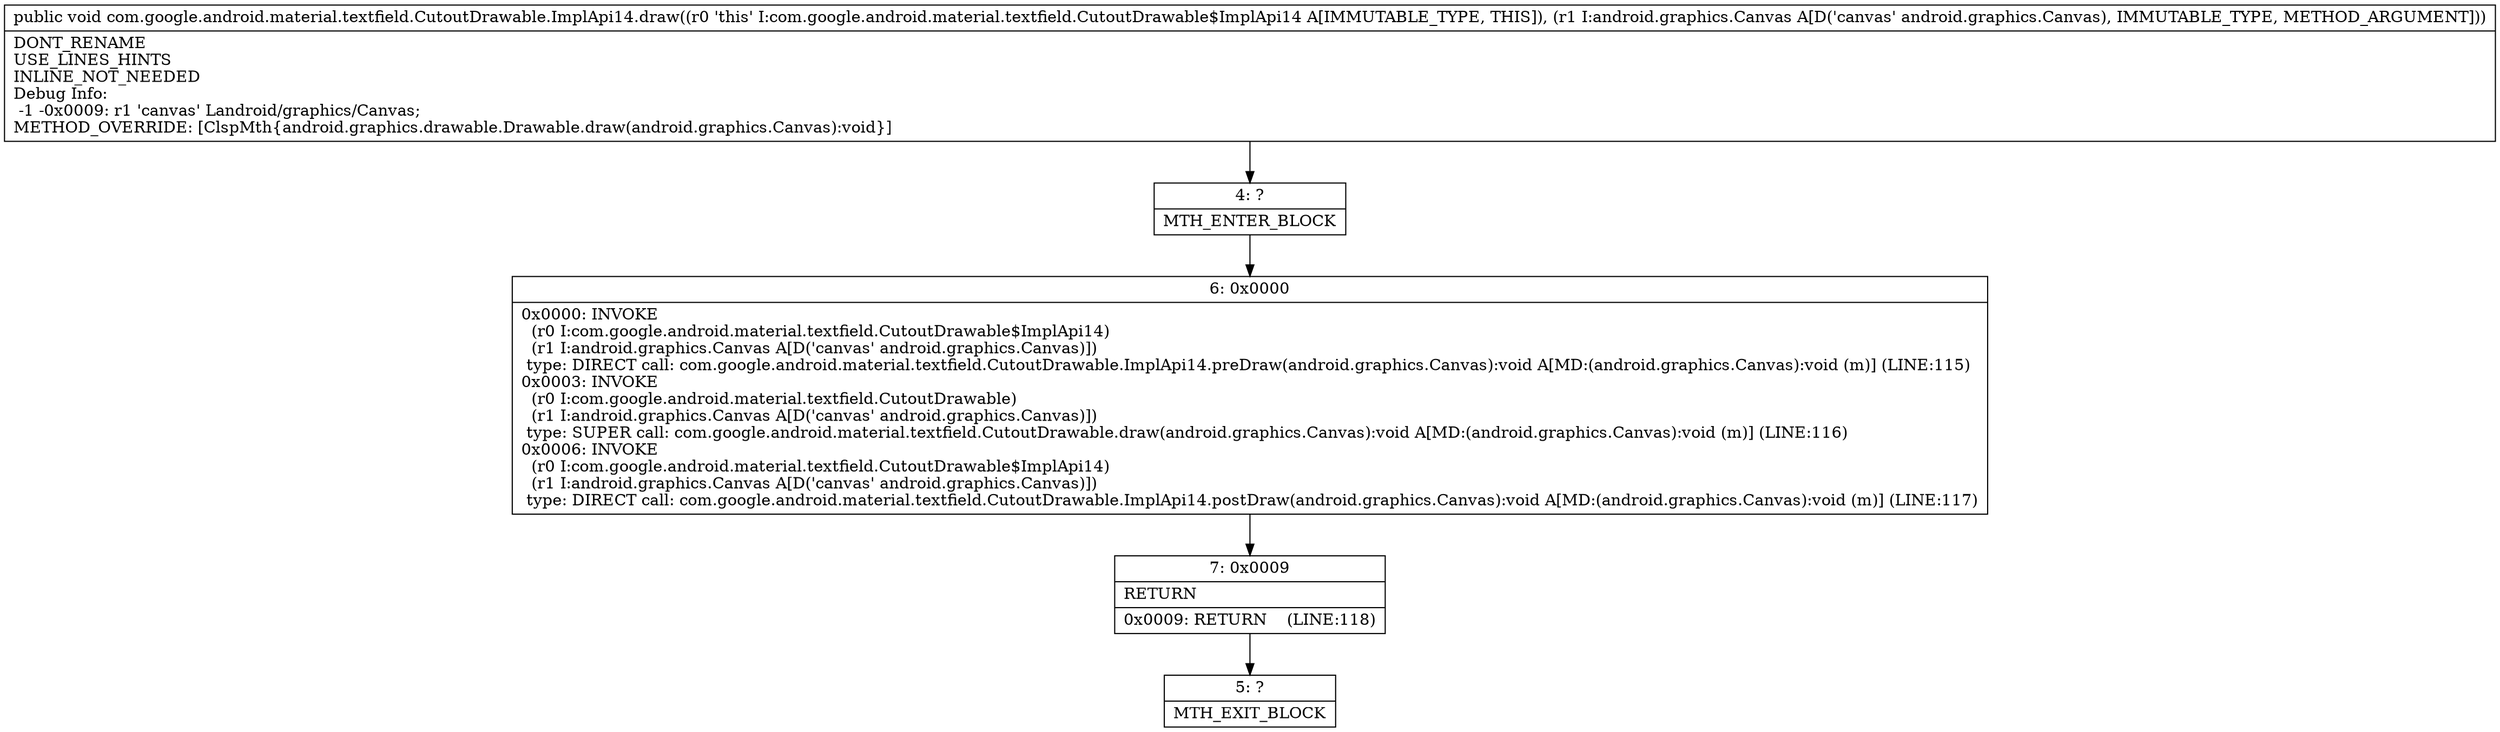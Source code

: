 digraph "CFG forcom.google.android.material.textfield.CutoutDrawable.ImplApi14.draw(Landroid\/graphics\/Canvas;)V" {
Node_4 [shape=record,label="{4\:\ ?|MTH_ENTER_BLOCK\l}"];
Node_6 [shape=record,label="{6\:\ 0x0000|0x0000: INVOKE  \l  (r0 I:com.google.android.material.textfield.CutoutDrawable$ImplApi14)\l  (r1 I:android.graphics.Canvas A[D('canvas' android.graphics.Canvas)])\l type: DIRECT call: com.google.android.material.textfield.CutoutDrawable.ImplApi14.preDraw(android.graphics.Canvas):void A[MD:(android.graphics.Canvas):void (m)] (LINE:115)\l0x0003: INVOKE  \l  (r0 I:com.google.android.material.textfield.CutoutDrawable)\l  (r1 I:android.graphics.Canvas A[D('canvas' android.graphics.Canvas)])\l type: SUPER call: com.google.android.material.textfield.CutoutDrawable.draw(android.graphics.Canvas):void A[MD:(android.graphics.Canvas):void (m)] (LINE:116)\l0x0006: INVOKE  \l  (r0 I:com.google.android.material.textfield.CutoutDrawable$ImplApi14)\l  (r1 I:android.graphics.Canvas A[D('canvas' android.graphics.Canvas)])\l type: DIRECT call: com.google.android.material.textfield.CutoutDrawable.ImplApi14.postDraw(android.graphics.Canvas):void A[MD:(android.graphics.Canvas):void (m)] (LINE:117)\l}"];
Node_7 [shape=record,label="{7\:\ 0x0009|RETURN\l|0x0009: RETURN    (LINE:118)\l}"];
Node_5 [shape=record,label="{5\:\ ?|MTH_EXIT_BLOCK\l}"];
MethodNode[shape=record,label="{public void com.google.android.material.textfield.CutoutDrawable.ImplApi14.draw((r0 'this' I:com.google.android.material.textfield.CutoutDrawable$ImplApi14 A[IMMUTABLE_TYPE, THIS]), (r1 I:android.graphics.Canvas A[D('canvas' android.graphics.Canvas), IMMUTABLE_TYPE, METHOD_ARGUMENT]))  | DONT_RENAME\lUSE_LINES_HINTS\lINLINE_NOT_NEEDED\lDebug Info:\l  \-1 \-0x0009: r1 'canvas' Landroid\/graphics\/Canvas;\lMETHOD_OVERRIDE: [ClspMth\{android.graphics.drawable.Drawable.draw(android.graphics.Canvas):void\}]\l}"];
MethodNode -> Node_4;Node_4 -> Node_6;
Node_6 -> Node_7;
Node_7 -> Node_5;
}

